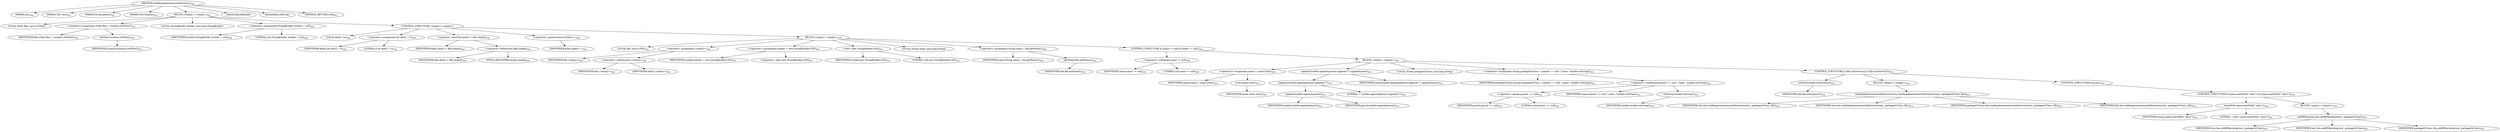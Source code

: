 digraph "loadImplementationsInDirectory" {  
"914" [label = <(METHOD,loadImplementationsInDirectory)<SUB>442</SUB>> ]
"76" [label = <(PARAM,this)<SUB>442</SUB>> ]
"915" [label = <(PARAM,Test test)<SUB>442</SUB>> ]
"916" [label = <(PARAM,String parent)<SUB>442</SUB>> ]
"917" [label = <(PARAM,File location)<SUB>442</SUB>> ]
"918" [label = <(BLOCK,&lt;empty&gt;,&lt;empty&gt;)<SUB>442</SUB>> ]
"919" [label = <(LOCAL,File[] files: java.io.File[])> ]
"920" [label = <(&lt;operator&gt;.assignment,File[] files = location.listFiles())<SUB>443</SUB>> ]
"921" [label = <(IDENTIFIER,files,File[] files = location.listFiles())<SUB>443</SUB>> ]
"922" [label = <(listFiles,location.listFiles())<SUB>443</SUB>> ]
"923" [label = <(IDENTIFIER,location,location.listFiles())<SUB>443</SUB>> ]
"74" [label = <(LOCAL,StringBuilder builder: java.lang.StringBuilder)> ]
"924" [label = <(&lt;operator&gt;.assignment,StringBuilder builder = null)<SUB>444</SUB>> ]
"925" [label = <(IDENTIFIER,builder,StringBuilder builder = null)<SUB>444</SUB>> ]
"926" [label = <(LITERAL,null,StringBuilder builder = null)<SUB>444</SUB>> ]
"927" [label = <(CONTROL_STRUCTURE,&lt;empty&gt;,&lt;empty&gt;)> ]
"928" [label = <(LOCAL,$idx2: int)<SUB>446</SUB>> ]
"929" [label = <(&lt;operator&gt;.assignment,int $idx2 = 0)<SUB>446</SUB>> ]
"930" [label = <(IDENTIFIER,$idx2,int $idx2 = 0)<SUB>446</SUB>> ]
"931" [label = <(LITERAL,0,int $idx2 = 0)<SUB>446</SUB>> ]
"932" [label = <(&lt;operator&gt;.lessThan,$idx2 &lt; files.length)<SUB>446</SUB>> ]
"933" [label = <(IDENTIFIER,$idx2,$idx2 &lt; files.length)<SUB>446</SUB>> ]
"934" [label = <(&lt;operator&gt;.fieldAccess,files.length)<SUB>446</SUB>> ]
"935" [label = <(IDENTIFIER,files,$idx2 &lt; files.length)<SUB>446</SUB>> ]
"936" [label = <(FIELD_IDENTIFIER,length,length)<SUB>446</SUB>> ]
"937" [label = <(&lt;operator&gt;.postIncrement,$idx2++)<SUB>446</SUB>> ]
"938" [label = <(IDENTIFIER,$idx2,$idx2++)<SUB>446</SUB>> ]
"939" [label = <(BLOCK,&lt;empty&gt;,&lt;empty&gt;)<SUB>446</SUB>> ]
"940" [label = <(LOCAL,file: java.io.File)<SUB>446</SUB>> ]
"941" [label = <(&lt;operator&gt;.assignment,&lt;empty&gt;)<SUB>446</SUB>> ]
"942" [label = <(IDENTIFIER,file,&lt;empty&gt;)<SUB>446</SUB>> ]
"943" [label = <(&lt;operator&gt;.indexAccess,&lt;empty&gt;)<SUB>446</SUB>> ]
"944" [label = <(IDENTIFIER,files,&lt;empty&gt;)<SUB>446</SUB>> ]
"945" [label = <(IDENTIFIER,$idx2,&lt;empty&gt;)<SUB>446</SUB>> ]
"946" [label = <(&lt;operator&gt;.assignment,builder = new StringBuilder(100))<SUB>447</SUB>> ]
"947" [label = <(IDENTIFIER,builder,builder = new StringBuilder(100))<SUB>447</SUB>> ]
"948" [label = <(&lt;operator&gt;.alloc,new StringBuilder(100))<SUB>447</SUB>> ]
"949" [label = <(&lt;init&gt;,new StringBuilder(100))<SUB>447</SUB>> ]
"73" [label = <(IDENTIFIER,builder,new StringBuilder(100))<SUB>447</SUB>> ]
"950" [label = <(LITERAL,100,new StringBuilder(100))<SUB>447</SUB>> ]
"951" [label = <(LOCAL,String name: java.lang.String)> ]
"952" [label = <(&lt;operator&gt;.assignment,String name = file.getName())<SUB>448</SUB>> ]
"953" [label = <(IDENTIFIER,name,String name = file.getName())<SUB>448</SUB>> ]
"954" [label = <(getName,file.getName())<SUB>448</SUB>> ]
"955" [label = <(IDENTIFIER,file,file.getName())<SUB>448</SUB>> ]
"956" [label = <(CONTROL_STRUCTURE,if (name != null),if (name != null))<SUB>449</SUB>> ]
"957" [label = <(&lt;operator&gt;.notEquals,name != null)<SUB>449</SUB>> ]
"958" [label = <(IDENTIFIER,name,name != null)<SUB>449</SUB>> ]
"959" [label = <(LITERAL,null,name != null)<SUB>449</SUB>> ]
"960" [label = <(BLOCK,&lt;empty&gt;,&lt;empty&gt;)<SUB>449</SUB>> ]
"961" [label = <(&lt;operator&gt;.assignment,name = name.trim())<SUB>450</SUB>> ]
"962" [label = <(IDENTIFIER,name,name = name.trim())<SUB>450</SUB>> ]
"963" [label = <(trim,name.trim())<SUB>450</SUB>> ]
"964" [label = <(IDENTIFIER,name,name.trim())<SUB>450</SUB>> ]
"965" [label = <(append,builder.append(parent).append(&quot;/&quot;).append(name))<SUB>451</SUB>> ]
"966" [label = <(append,builder.append(parent).append(&quot;/&quot;))<SUB>451</SUB>> ]
"967" [label = <(append,builder.append(parent))<SUB>451</SUB>> ]
"968" [label = <(IDENTIFIER,builder,builder.append(parent))<SUB>451</SUB>> ]
"969" [label = <(IDENTIFIER,parent,builder.append(parent))<SUB>451</SUB>> ]
"970" [label = <(LITERAL,&quot;/&quot;,builder.append(parent).append(&quot;/&quot;))<SUB>451</SUB>> ]
"971" [label = <(IDENTIFIER,name,builder.append(parent).append(&quot;/&quot;).append(name))<SUB>451</SUB>> ]
"972" [label = <(LOCAL,String packageOrClass: java.lang.String)> ]
"973" [label = <(&lt;operator&gt;.assignment,String packageOrClass = parent == null ? name : builder.toString())<SUB>452</SUB>> ]
"974" [label = <(IDENTIFIER,packageOrClass,String packageOrClass = parent == null ? name : builder.toString())<SUB>452</SUB>> ]
"975" [label = <(&lt;operator&gt;.conditional,parent == null ? name : builder.toString())<SUB>452</SUB>> ]
"976" [label = <(&lt;operator&gt;.equals,parent == null)<SUB>452</SUB>> ]
"977" [label = <(IDENTIFIER,parent,parent == null)<SUB>452</SUB>> ]
"978" [label = <(LITERAL,null,parent == null)<SUB>452</SUB>> ]
"979" [label = <(IDENTIFIER,name,parent == null ? name : builder.toString())<SUB>452</SUB>> ]
"980" [label = <(toString,builder.toString())<SUB>452</SUB>> ]
"981" [label = <(IDENTIFIER,builder,builder.toString())<SUB>452</SUB>> ]
"982" [label = <(CONTROL_STRUCTURE,if (file.isDirectory()),if (file.isDirectory()))<SUB>454</SUB>> ]
"983" [label = <(isDirectory,file.isDirectory())<SUB>454</SUB>> ]
"984" [label = <(IDENTIFIER,file,file.isDirectory())<SUB>454</SUB>> ]
"985" [label = <(BLOCK,&lt;empty&gt;,&lt;empty&gt;)<SUB>454</SUB>> ]
"986" [label = <(loadImplementationsInDirectory,this.loadImplementationsInDirectory(test, packageOrClass, file))<SUB>455</SUB>> ]
"75" [label = <(IDENTIFIER,this,this.loadImplementationsInDirectory(test, packageOrClass, file))<SUB>455</SUB>> ]
"987" [label = <(IDENTIFIER,test,this.loadImplementationsInDirectory(test, packageOrClass, file))<SUB>455</SUB>> ]
"988" [label = <(IDENTIFIER,packageOrClass,this.loadImplementationsInDirectory(test, packageOrClass, file))<SUB>455</SUB>> ]
"989" [label = <(IDENTIFIER,file,this.loadImplementationsInDirectory(test, packageOrClass, file))<SUB>455</SUB>> ]
"990" [label = <(CONTROL_STRUCTURE,else,else)<SUB>456</SUB>> ]
"991" [label = <(CONTROL_STRUCTURE,if (name.endsWith(&quot;.class&quot;)),if (name.endsWith(&quot;.class&quot;)))<SUB>456</SUB>> ]
"992" [label = <(endsWith,name.endsWith(&quot;.class&quot;))<SUB>456</SUB>> ]
"993" [label = <(IDENTIFIER,name,name.endsWith(&quot;.class&quot;))<SUB>456</SUB>> ]
"994" [label = <(LITERAL,&quot;.class&quot;,name.endsWith(&quot;.class&quot;))<SUB>456</SUB>> ]
"995" [label = <(BLOCK,&lt;empty&gt;,&lt;empty&gt;)<SUB>456</SUB>> ]
"996" [label = <(addIfMatching,this.addIfMatching(test, packageOrClass))<SUB>457</SUB>> ]
"77" [label = <(IDENTIFIER,this,this.addIfMatching(test, packageOrClass))<SUB>457</SUB>> ]
"997" [label = <(IDENTIFIER,test,this.addIfMatching(test, packageOrClass))<SUB>457</SUB>> ]
"998" [label = <(IDENTIFIER,packageOrClass,this.addIfMatching(test, packageOrClass))<SUB>457</SUB>> ]
"999" [label = <(MODIFIER,PRIVATE)> ]
"1000" [label = <(MODIFIER,VIRTUAL)> ]
"1001" [label = <(METHOD_RETURN,void)<SUB>442</SUB>> ]
  "914" -> "76" 
  "914" -> "915" 
  "914" -> "916" 
  "914" -> "917" 
  "914" -> "918" 
  "914" -> "999" 
  "914" -> "1000" 
  "914" -> "1001" 
  "918" -> "919" 
  "918" -> "920" 
  "918" -> "74" 
  "918" -> "924" 
  "918" -> "927" 
  "920" -> "921" 
  "920" -> "922" 
  "922" -> "923" 
  "924" -> "925" 
  "924" -> "926" 
  "927" -> "928" 
  "927" -> "929" 
  "927" -> "932" 
  "927" -> "937" 
  "927" -> "939" 
  "929" -> "930" 
  "929" -> "931" 
  "932" -> "933" 
  "932" -> "934" 
  "934" -> "935" 
  "934" -> "936" 
  "937" -> "938" 
  "939" -> "940" 
  "939" -> "941" 
  "939" -> "946" 
  "939" -> "949" 
  "939" -> "951" 
  "939" -> "952" 
  "939" -> "956" 
  "941" -> "942" 
  "941" -> "943" 
  "943" -> "944" 
  "943" -> "945" 
  "946" -> "947" 
  "946" -> "948" 
  "949" -> "73" 
  "949" -> "950" 
  "952" -> "953" 
  "952" -> "954" 
  "954" -> "955" 
  "956" -> "957" 
  "956" -> "960" 
  "957" -> "958" 
  "957" -> "959" 
  "960" -> "961" 
  "960" -> "965" 
  "960" -> "972" 
  "960" -> "973" 
  "960" -> "982" 
  "961" -> "962" 
  "961" -> "963" 
  "963" -> "964" 
  "965" -> "966" 
  "965" -> "971" 
  "966" -> "967" 
  "966" -> "970" 
  "967" -> "968" 
  "967" -> "969" 
  "973" -> "974" 
  "973" -> "975" 
  "975" -> "976" 
  "975" -> "979" 
  "975" -> "980" 
  "976" -> "977" 
  "976" -> "978" 
  "980" -> "981" 
  "982" -> "983" 
  "982" -> "985" 
  "982" -> "990" 
  "983" -> "984" 
  "985" -> "986" 
  "986" -> "75" 
  "986" -> "987" 
  "986" -> "988" 
  "986" -> "989" 
  "990" -> "991" 
  "991" -> "992" 
  "991" -> "995" 
  "992" -> "993" 
  "992" -> "994" 
  "995" -> "996" 
  "996" -> "77" 
  "996" -> "997" 
  "996" -> "998" 
}
